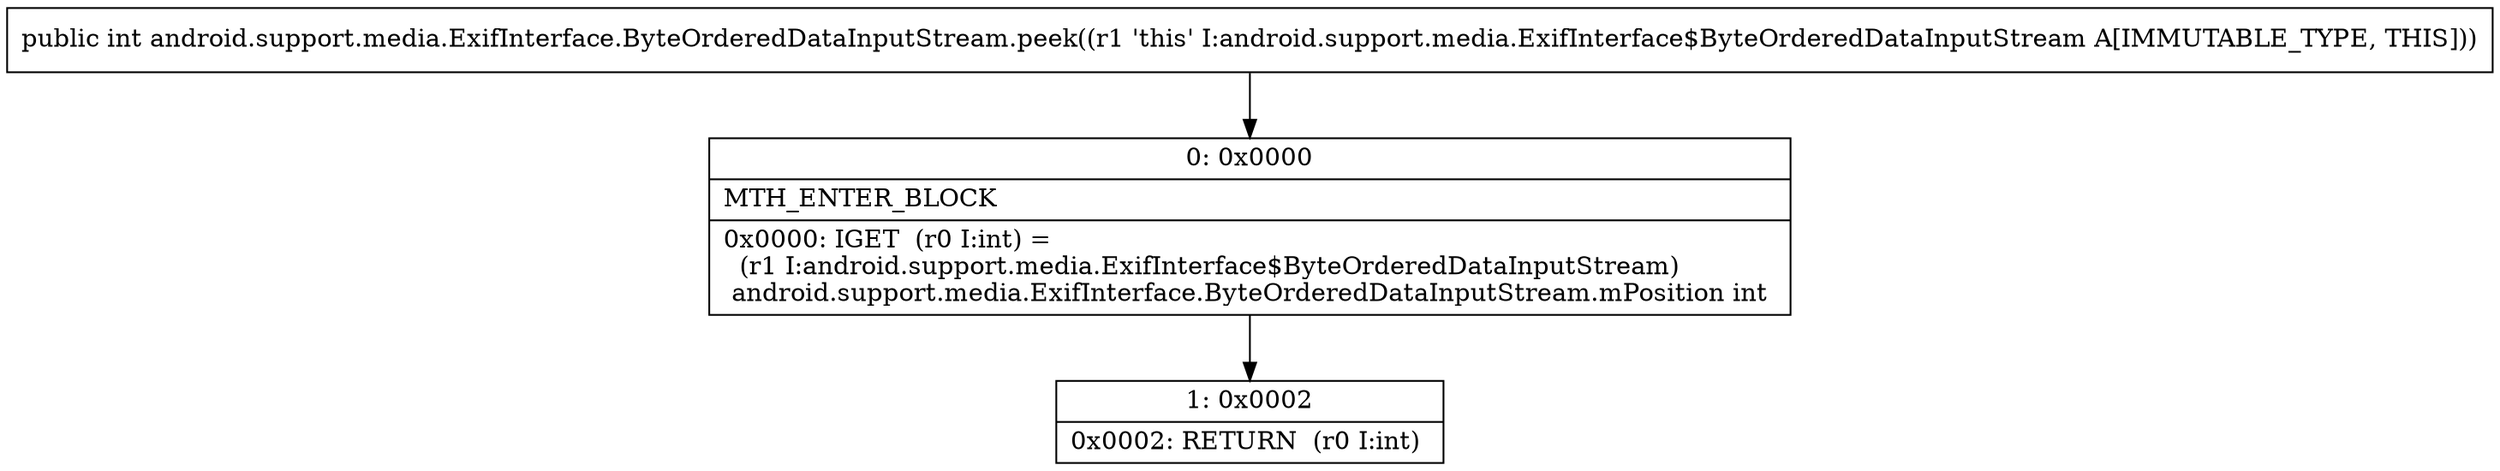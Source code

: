 digraph "CFG forandroid.support.media.ExifInterface.ByteOrderedDataInputStream.peek()I" {
Node_0 [shape=record,label="{0\:\ 0x0000|MTH_ENTER_BLOCK\l|0x0000: IGET  (r0 I:int) = \l  (r1 I:android.support.media.ExifInterface$ByteOrderedDataInputStream)\l android.support.media.ExifInterface.ByteOrderedDataInputStream.mPosition int \l}"];
Node_1 [shape=record,label="{1\:\ 0x0002|0x0002: RETURN  (r0 I:int) \l}"];
MethodNode[shape=record,label="{public int android.support.media.ExifInterface.ByteOrderedDataInputStream.peek((r1 'this' I:android.support.media.ExifInterface$ByteOrderedDataInputStream A[IMMUTABLE_TYPE, THIS])) }"];
MethodNode -> Node_0;
Node_0 -> Node_1;
}

